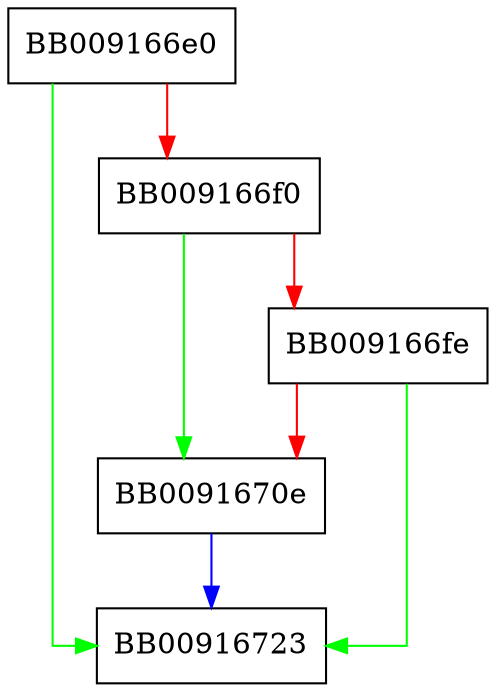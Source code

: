 digraph strcasecmp {
  node [shape="box"];
  graph [splines=ortho];
  BB009166e0 -> BB00916723 [color="green"];
  BB009166e0 -> BB009166f0 [color="red"];
  BB009166f0 -> BB0091670e [color="green"];
  BB009166f0 -> BB009166fe [color="red"];
  BB009166fe -> BB00916723 [color="green"];
  BB009166fe -> BB0091670e [color="red"];
  BB0091670e -> BB00916723 [color="blue"];
}